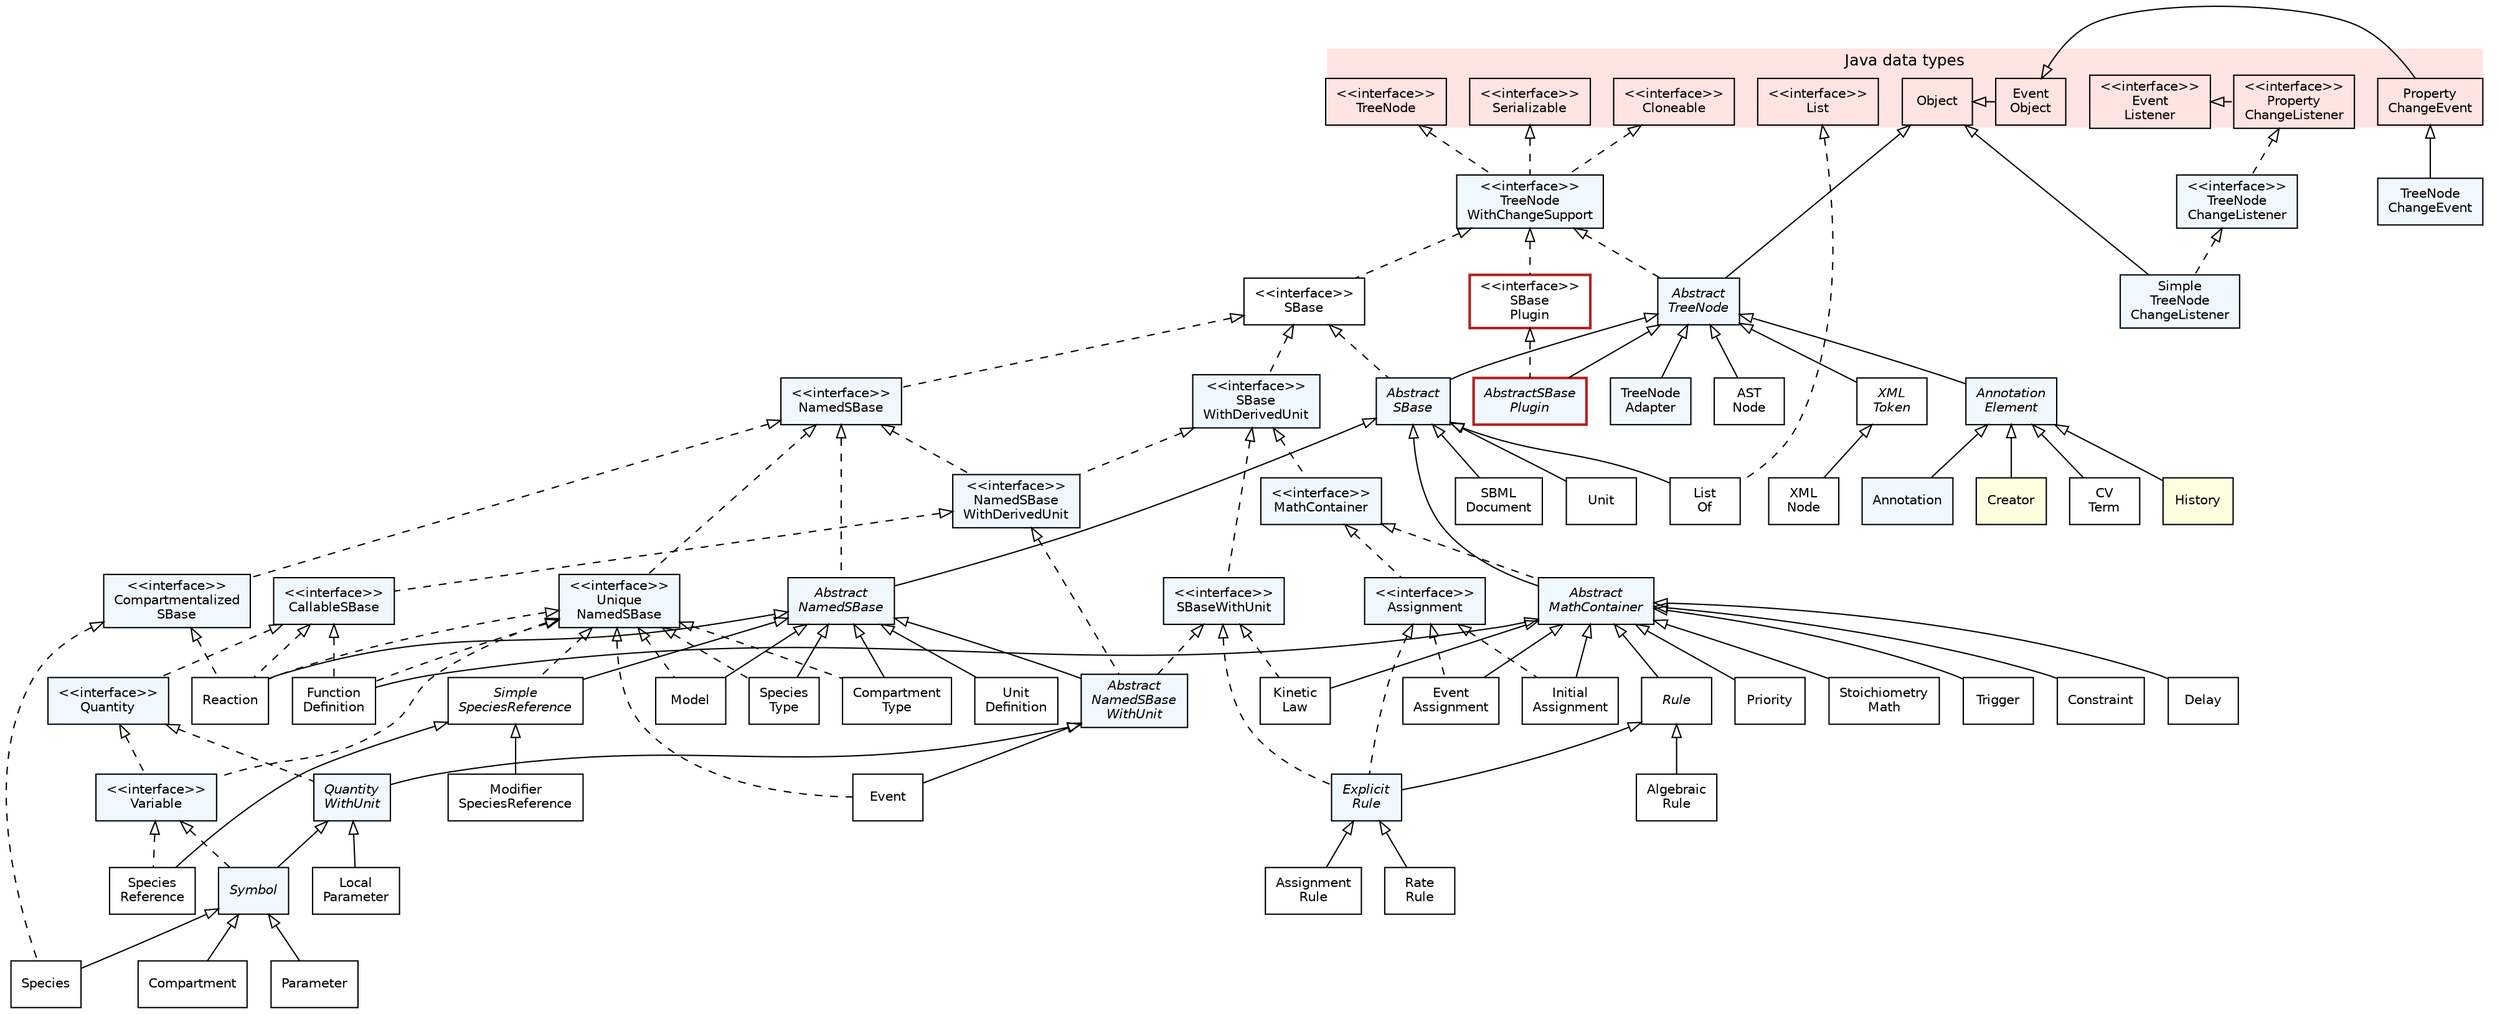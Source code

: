 #!/usr/local/bin/dot
#
# Usage in Linux:
# dot -Tpdf FullTypeHierarchy.dot -oFullTypeHierarchy.pdf && acroread FullTypeHierarchy.pdf &
# dot -Tpng FullTypeHierarchy.dot -oFullTypeHierarchy.png
#
# Usage for Mac OS (starting Acrobat):
# dot -Tpdf FullTypeHierarchy.dot -oFullTypeHierarchy.pdf && open -a 'Adobe Reader' FullTypeHierarchy.pdf &
#

/*
 * Overview of the core type hierarchy
 */

strict digraph G{

	nodesep=0.25;
	ranksep=0.5;
	margin=0.01;

	edge [
	  fontname="Helvetica",
	  fontsize=10,
	  labelfontname="Helvetica",
	  labelfontsize=10
	];
	node [
	  fontname="Helvetica",
	  fontsize=10,
	  shape=box
	];


  /*******************
   * Java base types *
   *******************/

  subgraph clusterJava {
    fontname="Helvetica";
    fontsize=12;
    style="filled";
    fillcolor="#FFE4E1"
    color="#ffffff"
    label="Java data types";
    labelloc=t;
    labeljust=c;

    // Interfaces
    Cloneable                              [label="<<interface>>\nCloneable"];
    EventListener                          [label="<<interface>>\nEvent\nListener"];
    List                                   [label="<<interface>>\nList"];
    PropertyChangeListener                 [label="<<interface>>\nProperty\nChangeListener"];
    Serializable                           [label="<<interface>>\nSerializable"];
    TreeNode                               [label="<<interface>>\nTreeNode"];

    // Objects
    Object                                 [label="Object"];
    EventObject                            [label="Event\nObject"];
    PropertyChangeEvent                    [label="Property\nChangeEvent"];
    
    {rank="same"; Object; EventObject; PropertyChangeEvent; EventListener; PropertyChangeListener}
  }

  /*
   * Interfaces
   */

  Assignment                               [label="<<interface>>\nAssignment", style="filled", fillcolor="#F0F8FF"];
  CallableSBase                            [label="<<interface>>\nCallableSBase", style="filled", fillcolor="#F0F8FF"];
  CompartmentalizedSBase                   [label="<<interface>>\nCompartmentalized\nSBase", style="filled", fillcolor="#F0F8FF"];
  MathContainer                            [label="<<interface>>\nMathContainer", style="filled", fillcolor="#F0F8FF"];
  NamedSBase                               [label="<<interface>>\nNamedSBase", style="filled", fillcolor="#F0F8FF"];
  NamedSBaseWithDerivedUnit                [label="<<interface>>\nNamedSBase\nWithDerivedUnit", style="filled", fillcolor="#F0F8FF"];
  Quantity                                 [label="<<interface>>\nQuantity", style="filled", fillcolor="#F0F8FF"];
  SBaseWithDerivedUnit                     [label="<<interface>>\nSBase\nWithDerivedUnit", style="filled", fillcolor="#F0F8FF"];
  SBaseWithUnit                            [label="<<interface>>\nSBaseWithUnit", style="filled", fillcolor="#F0F8FF"];
  SBase                                    [label="<<interface>>\nSBase"];
  SBasePlugin                              [label="<<interface>>\nSBase\nPlugin", color="firebrick", style="setlinewidth(2)"];
  TreeNodeChangeListener                   [label="<<interface>>\nTreeNode\nChangeListener", style="filled", fillcolor="#F0F8FF"];
  TreeNodeWithChangeSupport                [label="<<interface>>\nTreeNode\nWithChangeSupport", style="filled", fillcolor="#F0F8FF"];
  UniqueNamedSBase                         [label="<<interface>>\nUnique\nNamedSBase", style="filled", fillcolor="#F0F8FF"];
  Variable                                 [label="<<interface>>\nVariable", style="filled", fillcolor="#F0F8FF"];

  /*
   * Abstract data types
   */

  AbstractMathContainer                    [label=<<font face="Helvetica-Oblique">Abstract<br/>MathContainer</font>>, style="filled", fillcolor="#F0F8FF"];
  AbstractNamedSBase                       [label=<<font face="Helvetica-Oblique">Abstract<br/>NamedSBase</font>>, style="filled", fillcolor="#F0F8FF"];
  AbstractNamedSBaseWithUnit               [label=<<font face="Helvetica-Oblique">Abstract<br/>NamedSBase<br/>WithUnit</font>>, style="filled", fillcolor="#F0F8FF"];
  AbstractSBase                            [label=<<font face="Helvetica-Oblique">Abstract<br/>SBase</font>>, style="filled", fillcolor="#F0F8FF"];
  AbstractSBasePlugin                      [label=<<font face="Helvetica-Oblique">AbstractSBase<br/>Plugin</font>>, style="filled,setlinewidth(2)", fillcolor="#F0F8FF", color="firebrick"];
  AbstractTreeNode                         [label=<<font face="Helvetica-Oblique">Abstract<br/>TreeNode</font>>, style="filled", fillcolor="#F0F8FF"];
  AnnotationElement                        [label=<<font face="Helvetica-Oblique">Annotation<br/>Element</font>>, style="filled", fillcolor="#F0F8FF"];
  ExplicitRule                             [label=<<font face="Helvetica-Oblique">Explicit<br/>Rule</font>>, style="filled", fillcolor="#F0F8FF"];
  Rule                                     [label=<<font face="Helvetica-Oblique">Rule</font>>];
  SimpleSpeciesReference                   [label=<<font face="Helvetica-Oblique">Simple<br/>SpeciesReference</font>>];
  QuantityWithUnit                         [label=<<font face="Helvetica-Oblique">Quantity<br/>WithUnit</font>>, style="filled", fillcolor="#F0F8FF"];
  Symbol                                   [label=<<font face="Helvetica-Oblique">Symbol</font>>, style="filled", fillcolor="#F0F8FF"];
  XMLToken                                 [label=<<font face="Helvetica-Oblique">XML<br/>Token</font>>];

  /*
   * Objects
   */

  AlgebraicRule                            [label="Algebraic\nRule"];
  Annotation                               [label="Annotation", style="filled", fillcolor="#F0F8FF"];
  AssignmentRule                           [label="Assignment\nRule"];
  ASTNode                                  [label="AST\nNode"];
  Compartment                              [label="Compartment"];
  CompartmentType                          [label="Compartment\nType"];
  Constraint                               [label="Constraint"]
  Creator                                  [label="Creator", style="filled", fillcolor="#FFFFE0"];
  CVTerm                                   [label="CV\nTerm"];
  Delay                                    [label="Delay"];
  Event                                    [label="Event"];
  EventAssignment                          [label="Event\nAssignment"];
  FunctionDefinition                       [label="Function\nDefinition"];
  History                                  [label="History", style="filled", fillcolor="#FFFFE0"];
  InitialAssignment                        [label="Initial\nAssignment"];
  KineticLaw                               [label="Kinetic\nLaw"];
  ListOf                                   [label="List\nOf"];
  LocalParameter                           [label="Local\nParameter"];
  Model                                    [label="Model"];
  ModifierSpeciesReference                 [label="Modifier\nSpeciesReference"];
  Parameter                                [label="Parameter"];
  Priority                                 [label="Priority"];
  RateRule                                 [label="Rate\nRule"];
  Reaction                                 [label="Reaction"];
  SBMLDocument                             [label="SBML\nDocument"];
  SimpleTreeNodeChangeListener             [label="Simple\nTreeNode\nChangeListener", style="filled", fillcolor="#F0F8FF"];
  Species                                  [label="Species"];
  SpeciesReference                         [label="Species\nReference"];
  SpeciesType                              [label="Species\nType"];
  StoichiometryMath                        [label="Stoichiometry\nMath"];
  TreeNodeAdapter                          [label="TreeNode\nAdapter", style="filled", fillcolor="#F0F8FF"];
  TreeNodeChangeEvent                      [label="TreeNode\nChangeEvent", style="filled", fillcolor="#F0F8FF"];
  Trigger                                  [label="Trigger"];
  Unit                                     [label="Unit"];
  UnitDefinition                           [label="Unit\nDefinition"];
  XMLNode                                  [label="XML\nNode"];
  
  /*********************
   * Inheritance graph *
   *********************/
   
  AbstractNamedSBase         -> AbstractNamedSBaseWithUnit   [dir=back,arrowtail=empty];
  AbstractNamedSBase         -> CompartmentType              [dir=back,arrowtail=empty];
  AbstractNamedSBase         -> Model                        [dir=back,arrowtail=empty];
  AbstractNamedSBase         -> Reaction                     [dir=back,arrowtail=empty];
  AbstractNamedSBase         -> SimpleSpeciesReference       [dir=back,arrowtail=empty];
  AbstractNamedSBase         -> SpeciesType                  [dir=back,arrowtail=empty];
  AbstractNamedSBase         -> UnitDefinition               [dir=back,arrowtail=empty];
  AbstractNamedSBaseWithUnit -> Event                        [dir=back,arrowtail=empty];
  AbstractNamedSBaseWithUnit -> QuantityWithUnit             [dir=back,arrowtail=empty];
  AbstractSBase              -> AbstractMathContainer        [dir=back,arrowtail=empty];
  AbstractSBase              -> AbstractNamedSBase           [dir=back,arrowtail=empty];
  AbstractMathContainer      -> FunctionDefinition           [dir=back,arrowtail=empty];
  AbstractMathContainer      -> KineticLaw                   [dir=back,arrowtail=empty];
  AbstractSBase              -> ListOf                       [dir=back,arrowtail=empty];
  AbstractSBase              -> SBMLDocument                 [dir=back,arrowtail=empty];
  AbstractSBase              -> Unit                         [dir=back,arrowtail=empty];
  AbstractMathContainer      -> Constraint                   [dir=back,arrowtail=empty];
  AbstractMathContainer      -> Delay                        [dir=back,arrowtail=empty];
  AbstractMathContainer      -> EventAssignment              [dir=back,arrowtail=empty];
  AbstractMathContainer      -> InitialAssignment            [dir=back,arrowtail=empty];
  AbstractMathContainer      -> KineticLaw                   [dir=back,arrowtail=empty];
  AbstractMathContainer      -> Priority                     [dir=back,arrowtail=empty];
  AbstractMathContainer      -> Rule                         [dir=back,arrowtail=empty];
  AbstractMathContainer      -> StoichiometryMath            [dir=back,arrowtail=empty];
  AbstractMathContainer      -> Trigger                      [dir=back,arrowtail=empty];
  AbstractTreeNode           -> AbstractSBase                [dir=back,arrowtail=empty];
  AbstractTreeNode           -> AbstractSBasePlugin          [dir=back,arrowtail=empty];
  AbstractTreeNode           -> AnnotationElement            [dir=back,arrowtail=empty];
  AbstractTreeNode           -> ASTNode                      [dir=back,arrowtail=empty];
  AbstractTreeNode           -> TreeNodeAdapter              [dir=back,arrowtail=empty];
  AbstractTreeNode           -> XMLToken                     [dir=back,arrowtail=empty];
  AnnotationElement          -> Annotation                   [dir=back,arrowtail=empty];
  AnnotationElement          -> Creator                      [dir=back,arrowtail=empty];
  AnnotationElement          -> CVTerm                       [dir=back,arrowtail=empty];
  AnnotationElement          -> History                      [dir=back,arrowtail=empty];
  Assignment                 -> EventAssignment              [dir=back,arrowtail=empty,style=dashed];
  Assignment                 -> ExplicitRule                 [dir=back,arrowtail=empty,style=dashed];
  Assignment                 -> InitialAssignment            [dir=back,arrowtail=empty,style=dashed];
  CallableSBase              -> Quantity                     [dir=back,arrowtail=empty,style=dashed];
  CallableSBase              -> FunctionDefinition           [dir=back,arrowtail=empty,style=dashed];
  CallableSBase              -> Reaction                     [dir=back,arrowtail=empty,style=dashed];
  Cloneable                  -> TreeNodeWithChangeSupport    [dir=back,arrowtail=empty,style=dashed];
  CompartmentalizedSBase     -> Species                      [dir=back,arrowtail=empty,style=dashed];
  CompartmentalizedSBase     -> Reaction                     [dir=back,arrowtail=empty,style=dashed];
  EventObject                -> PropertyChangeEvent          [dir=back,arrowtail=empty];
  EventListener              -> PropertyChangeEvent          [style=invis]; // Helper for better layout
  EventListener              -> PropertyChangeListener       [dir=back,arrowtail=empty,style=dashed];
  ExplicitRule               -> AssignmentRule               [dir=back,arrowtail=empty];
  ExplicitRule               -> RateRule                     [dir=back,arrowtail=empty];
  List                       -> ListOf                       [dir=back,arrowtail=empty,style=dashed];
  MathContainer              -> AbstractMathContainer        [dir=back,arrowtail=empty,style=dashed];
  MathContainer              -> Assignment                   [dir=back,arrowtail=empty,style=dashed];
  NamedSBase                 -> AbstractNamedSBase           [dir=back,arrowtail=empty,style=dashed];
  NamedSBase                 -> CompartmentalizedSBase       [dir=back,arrowtail=empty,style=dashed];
  NamedSBase                 -> NamedSBaseWithDerivedUnit    [dir=back,arrowtail=empty,style=dashed];
  NamedSBase                 -> UniqueNamedSBase             [dir=back,arrowtail=empty,style=dashed];
  NamedSBaseWithDerivedUnit  -> AbstractNamedSBaseWithUnit   [dir=back,arrowtail=empty,style=dashed];
  NamedSBaseWithDerivedUnit  -> CallableSBase                [dir=back,arrowtail=empty,style=dashed];
  Object                     -> AbstractTreeNode             [dir=back,arrowtail=empty];
  Object                     -> EventObject                  [dir=back,arrowtail=empty];
  Object                     -> SimpleTreeNodeChangeListener [dir=back,arrowtail=empty];
  PropertyChangeEvent        -> TreeNodeChangeEvent          [dir=back,arrowtail=empty];
  PropertyChangeListener     -> TreeNodeChangeListener       [dir=back,arrowtail=empty,style=dashed];
  Quantity                   -> QuantityWithUnit             [dir=back,arrowtail=empty,style=dashed];
  Quantity                   -> Variable                     [dir=back,arrowtail=empty,style=dashed];
  QuantityWithUnit           -> LocalParameter               [dir=back,arrowtail=empty];
  QuantityWithUnit           -> Symbol                       [dir=back,arrowtail=empty];
  Rule                       -> AlgebraicRule                [dir=back,arrowtail=empty];
  Rule                       -> ExplicitRule                 [dir=back,arrowtail=empty];
  SBase                      -> AbstractSBase                [dir=back,arrowtail=empty,style=dashed];
  SBase                      -> NamedSBase                   [dir=back,arrowtail=empty,style=dashed];
  SBase                      -> SBaseWithDerivedUnit         [dir=back,arrowtail=empty,style=dashed];
  SBasePlugin                -> AbstractSBasePlugin          [dir=back,arrowtail=empty,style=dashed];
  SBaseWithDerivedUnit       -> MathContainer                [dir=back,arrowtail=empty,style=dashed];
  SBaseWithDerivedUnit       -> NamedSBaseWithDerivedUnit    [dir=back,arrowtail=empty,style=dashed];
  SBaseWithDerivedUnit       -> SBaseWithUnit                [dir=back,arrowtail=empty,style=dashed];
  SBaseWithUnit              -> AbstractNamedSBaseWithUnit   [dir=back,arrowtail=empty,style=dashed];
  SBaseWithUnit              -> ExplicitRule                 [dir=back,arrowtail=empty,style=dashed];
  SBaseWithUnit              -> KineticLaw                   [dir=back,arrowtail=empty,style=dashed];
  SimpleSpeciesReference     -> ModifierSpeciesReference     [dir=back,arrowtail=empty];
  SimpleSpeciesReference     -> SpeciesReference             [dir=back,arrowtail=empty];
  Serializable               -> TreeNodeWithChangeSupport    [dir=back,arrowtail=empty,style=dashed];
  Symbol                     -> Compartment                  [dir=back,arrowtail=empty];
  Symbol                     -> Parameter                    [dir=back,arrowtail=empty];
  Symbol                     -> Species                      [dir=back,arrowtail=empty];
  TreeNode                   -> TreeNodeWithChangeSupport    [dir=back,arrowtail=empty,style=dashed];
  TreeNodeChangeListener     -> SimpleTreeNodeChangeListener [dir=back,arrowtail=empty,style=dashed];
  TreeNodeWithChangeSupport  -> AbstractTreeNode             [dir=back,arrowtail=empty,style=dashed];
  TreeNodeWithChangeSupport  -> SBase                        [dir=back,arrowtail=empty,style=dashed];
  TreeNodeWithChangeSupport  -> SBasePlugin                  [dir=back,arrowtail=empty,style=dashed];
  UniqueNamedSBase           -> CompartmentType              [dir=back,arrowtail=empty,style=dashed];
  UniqueNamedSBase           -> Event                        [dir=back,arrowtail=empty,style=dashed];
  UniqueNamedSBase           -> FunctionDefinition           [dir=back,arrowtail=empty,style=dashed];
  UniqueNamedSBase           -> Model                        [dir=back,arrowtail=empty,style=dashed];
  UniqueNamedSBase           -> Reaction                     [dir=back,arrowtail=empty,style=dashed];
  UniqueNamedSBase           -> SimpleSpeciesReference       [dir=back,arrowtail=empty,style=dashed];
  UniqueNamedSBase           -> SpeciesType                  [dir=back,arrowtail=empty,style=dashed];
  UniqueNamedSBase           -> Variable                     [dir=back,arrowtail=empty,style=dashed];
  Variable                   -> SpeciesReference             [dir=back,arrowtail=empty,style=dashed];
  Variable                   -> Symbol                       [dir=back,arrowtail=empty,style=dashed];
  XMLToken                   -> XMLNode                      [dir=back,arrowtail=empty];

}
